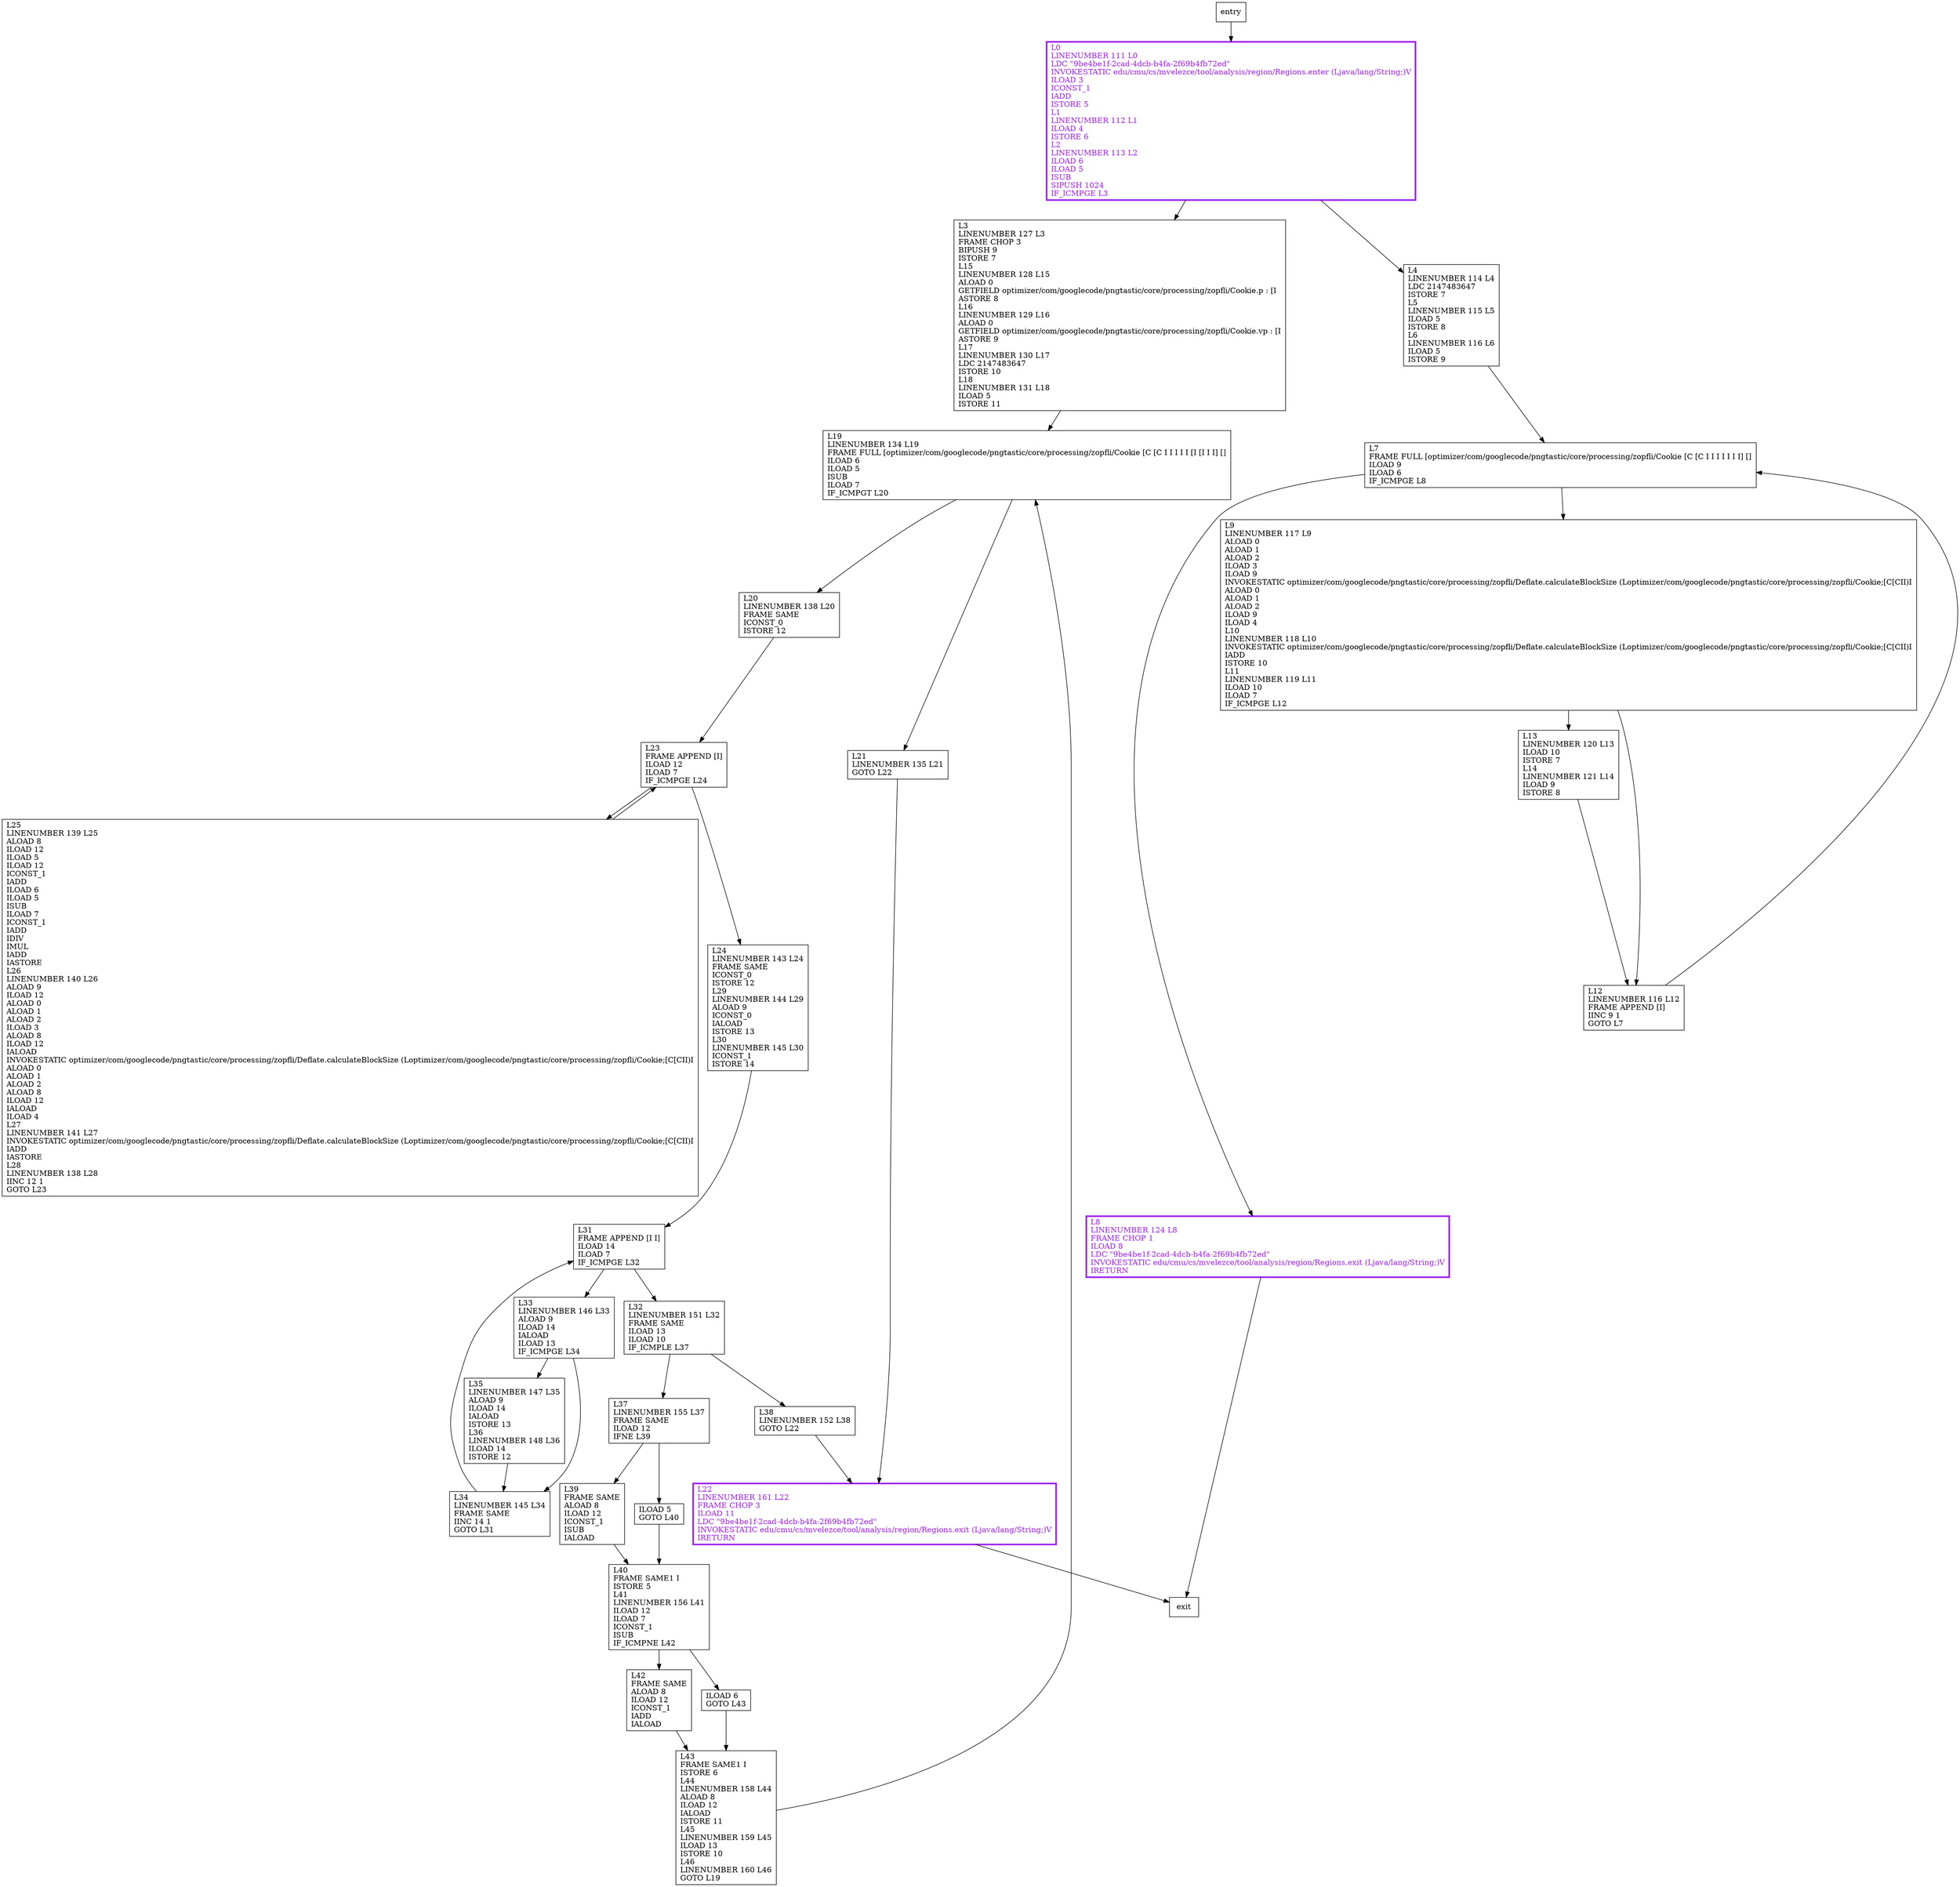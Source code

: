 digraph findMinimum {
node [shape=record];
812415990 [label="L19\lLINENUMBER 134 L19\lFRAME FULL [optimizer/com/googlecode/pngtastic/core/processing/zopfli/Cookie [C [C I I I I I [I [I I I] []\lILOAD 6\lILOAD 5\lISUB\lILOAD 7\lIF_ICMPGT L20\l"];
549982920 [label="L0\lLINENUMBER 111 L0\lLDC \"9be4be1f-2cad-4dcb-b4fa-2f69b4fb72ed\"\lINVOKESTATIC edu/cmu/cs/mvelezce/tool/analysis/region/Regions.enter (Ljava/lang/String;)V\lILOAD 3\lICONST_1\lIADD\lISTORE 5\lL1\lLINENUMBER 112 L1\lILOAD 4\lISTORE 6\lL2\lLINENUMBER 113 L2\lILOAD 6\lILOAD 5\lISUB\lSIPUSH 1024\lIF_ICMPGE L3\l"];
2062828451 [label="L40\lFRAME SAME1 I\lISTORE 5\lL41\lLINENUMBER 156 L41\lILOAD 12\lILOAD 7\lICONST_1\lISUB\lIF_ICMPNE L42\l"];
852760745 [label="L8\lLINENUMBER 124 L8\lFRAME CHOP 1\lILOAD 8\lLDC \"9be4be1f-2cad-4dcb-b4fa-2f69b4fb72ed\"\lINVOKESTATIC edu/cmu/cs/mvelezce/tool/analysis/region/Regions.exit (Ljava/lang/String;)V\lIRETURN\l"];
536994956 [label="ILOAD 6\lGOTO L43\l"];
1402211887 [label="L20\lLINENUMBER 138 L20\lFRAME SAME\lICONST_0\lISTORE 12\l"];
1526730726 [label="L39\lFRAME SAME\lALOAD 8\lILOAD 12\lICONST_1\lISUB\lIALOAD\l"];
1907028305 [label="L3\lLINENUMBER 127 L3\lFRAME CHOP 3\lBIPUSH 9\lISTORE 7\lL15\lLINENUMBER 128 L15\lALOAD 0\lGETFIELD optimizer/com/googlecode/pngtastic/core/processing/zopfli/Cookie.p : [I\lASTORE 8\lL16\lLINENUMBER 129 L16\lALOAD 0\lGETFIELD optimizer/com/googlecode/pngtastic/core/processing/zopfli/Cookie.vp : [I\lASTORE 9\lL17\lLINENUMBER 130 L17\lLDC 2147483647\lISTORE 10\lL18\lLINENUMBER 131 L18\lILOAD 5\lISTORE 11\l"];
1588330347 [label="L38\lLINENUMBER 152 L38\lGOTO L22\l"];
930641076 [label="L34\lLINENUMBER 145 L34\lFRAME SAME\lIINC 14 1\lGOTO L31\l"];
1139605173 [label="L13\lLINENUMBER 120 L13\lILOAD 10\lISTORE 7\lL14\lLINENUMBER 121 L14\lILOAD 9\lISTORE 8\l"];
1374664497 [label="L7\lFRAME FULL [optimizer/com/googlecode/pngtastic/core/processing/zopfli/Cookie [C [C I I I I I I I] []\lILOAD 9\lILOAD 6\lIF_ICMPGE L8\l"];
1953251612 [label="L12\lLINENUMBER 116 L12\lFRAME APPEND [I]\lIINC 9 1\lGOTO L7\l"];
1887326180 [label="L32\lLINENUMBER 151 L32\lFRAME SAME\lILOAD 13\lILOAD 10\lIF_ICMPLE L37\l"];
1391067753 [label="L9\lLINENUMBER 117 L9\lALOAD 0\lALOAD 1\lALOAD 2\lILOAD 3\lILOAD 9\lINVOKESTATIC optimizer/com/googlecode/pngtastic/core/processing/zopfli/Deflate.calculateBlockSize (Loptimizer/com/googlecode/pngtastic/core/processing/zopfli/Cookie;[C[CII)I\lALOAD 0\lALOAD 1\lALOAD 2\lILOAD 9\lILOAD 4\lL10\lLINENUMBER 118 L10\lINVOKESTATIC optimizer/com/googlecode/pngtastic/core/processing/zopfli/Deflate.calculateBlockSize (Loptimizer/com/googlecode/pngtastic/core/processing/zopfli/Cookie;[C[CII)I\lIADD\lISTORE 10\lL11\lLINENUMBER 119 L11\lILOAD 10\lILOAD 7\lIF_ICMPGE L12\l"];
1043822951 [label="L25\lLINENUMBER 139 L25\lALOAD 8\lILOAD 12\lILOAD 5\lILOAD 12\lICONST_1\lIADD\lILOAD 6\lILOAD 5\lISUB\lILOAD 7\lICONST_1\lIADD\lIDIV\lIMUL\lIADD\lIASTORE\lL26\lLINENUMBER 140 L26\lALOAD 9\lILOAD 12\lALOAD 0\lALOAD 1\lALOAD 2\lILOAD 3\lALOAD 8\lILOAD 12\lIALOAD\lINVOKESTATIC optimizer/com/googlecode/pngtastic/core/processing/zopfli/Deflate.calculateBlockSize (Loptimizer/com/googlecode/pngtastic/core/processing/zopfli/Cookie;[C[CII)I\lALOAD 0\lALOAD 1\lALOAD 2\lALOAD 8\lILOAD 12\lIALOAD\lILOAD 4\lL27\lLINENUMBER 141 L27\lINVOKESTATIC optimizer/com/googlecode/pngtastic/core/processing/zopfli/Deflate.calculateBlockSize (Loptimizer/com/googlecode/pngtastic/core/processing/zopfli/Cookie;[C[CII)I\lIADD\lIASTORE\lL28\lLINENUMBER 138 L28\lIINC 12 1\lGOTO L23\l"];
1172754912 [label="L21\lLINENUMBER 135 L21\lGOTO L22\l"];
1303238288 [label="L23\lFRAME APPEND [I]\lILOAD 12\lILOAD 7\lIF_ICMPGE L24\l"];
117839394 [label="L4\lLINENUMBER 114 L4\lLDC 2147483647\lISTORE 7\lL5\lLINENUMBER 115 L5\lILOAD 5\lISTORE 8\lL6\lLINENUMBER 116 L6\lILOAD 5\lISTORE 9\l"];
1641776831 [label="L22\lLINENUMBER 161 L22\lFRAME CHOP 3\lILOAD 11\lLDC \"9be4be1f-2cad-4dcb-b4fa-2f69b4fb72ed\"\lINVOKESTATIC edu/cmu/cs/mvelezce/tool/analysis/region/Regions.exit (Ljava/lang/String;)V\lIRETURN\l"];
1196550329 [label="ILOAD 5\lGOTO L40\l"];
339881373 [label="L35\lLINENUMBER 147 L35\lALOAD 9\lILOAD 14\lIALOAD\lISTORE 13\lL36\lLINENUMBER 148 L36\lILOAD 14\lISTORE 12\l"];
704832331 [label="L37\lLINENUMBER 155 L37\lFRAME SAME\lILOAD 12\lIFNE L39\l"];
847372226 [label="L33\lLINENUMBER 146 L33\lALOAD 9\lILOAD 14\lIALOAD\lILOAD 13\lIF_ICMPGE L34\l"];
2066066225 [label="L42\lFRAME SAME\lALOAD 8\lILOAD 12\lICONST_1\lIADD\lIALOAD\l"];
1759368213 [label="L43\lFRAME SAME1 I\lISTORE 6\lL44\lLINENUMBER 158 L44\lALOAD 8\lILOAD 12\lIALOAD\lISTORE 11\lL45\lLINENUMBER 159 L45\lILOAD 13\lISTORE 10\lL46\lLINENUMBER 160 L46\lGOTO L19\l"];
1302459274 [label="L24\lLINENUMBER 143 L24\lFRAME SAME\lICONST_0\lISTORE 12\lL29\lLINENUMBER 144 L29\lALOAD 9\lICONST_0\lIALOAD\lISTORE 13\lL30\lLINENUMBER 145 L30\lICONST_1\lISTORE 14\l"];
381768094 [label="L31\lFRAME APPEND [I I]\lILOAD 14\lILOAD 7\lIF_ICMPGE L32\l"];
entry;
exit;
812415990 -> 1172754912;
812415990 -> 1402211887;
549982920 -> 117839394;
549982920 -> 1907028305;
2062828451 -> 2066066225;
2062828451 -> 536994956;
852760745 -> exit;
536994956 -> 1759368213;
1402211887 -> 1303238288;
1526730726 -> 2062828451;
1907028305 -> 812415990;
1588330347 -> 1641776831;
930641076 -> 381768094;
1139605173 -> 1953251612;
1374664497 -> 852760745;
1374664497 -> 1391067753;
1953251612 -> 1374664497;
1887326180 -> 704832331;
1887326180 -> 1588330347;
1391067753 -> 1139605173;
1391067753 -> 1953251612;
1043822951 -> 1303238288;
1172754912 -> 1641776831;
1303238288 -> 1302459274;
1303238288 -> 1043822951;
117839394 -> 1374664497;
1641776831 -> exit;
1196550329 -> 2062828451;
339881373 -> 930641076;
704832331 -> 1196550329;
704832331 -> 1526730726;
entry -> 549982920;
847372226 -> 339881373;
847372226 -> 930641076;
2066066225 -> 1759368213;
1759368213 -> 812415990;
1302459274 -> 381768094;
381768094 -> 847372226;
381768094 -> 1887326180;
549982920[fontcolor="purple", penwidth=3, color="purple"];
852760745[fontcolor="purple", penwidth=3, color="purple"];
1641776831[fontcolor="purple", penwidth=3, color="purple"];
}
